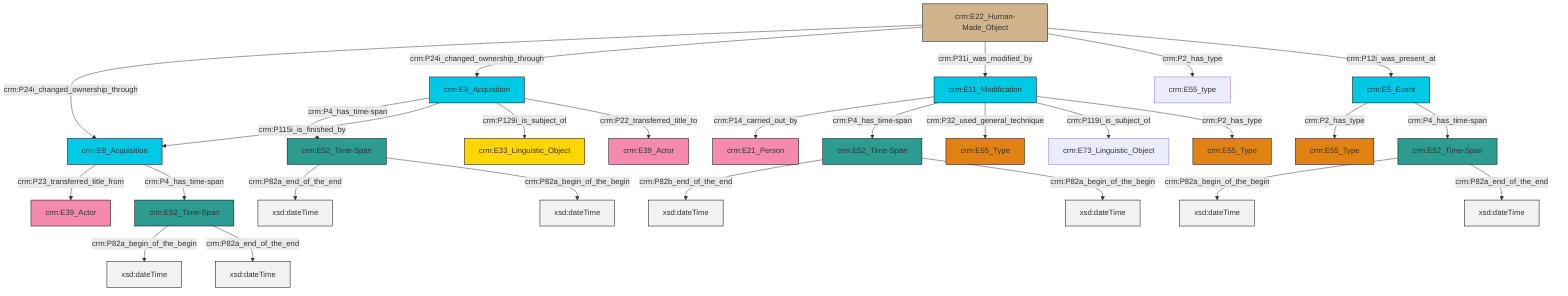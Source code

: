 graph TD
classDef Literal fill:#f2f2f2,stroke:#000000;
classDef CRM_Entity fill:#FFFFFF,stroke:#000000;
classDef Temporal_Entity fill:#00C9E6, stroke:#000000;
classDef Type fill:#E18312, stroke:#000000;
classDef Time-Span fill:#2C9C91, stroke:#000000;
classDef Appellation fill:#FFEB7F, stroke:#000000;
classDef Place fill:#008836, stroke:#000000;
classDef Persistent_Item fill:#B266B2, stroke:#000000;
classDef Conceptual_Object fill:#FFD700, stroke:#000000;
classDef Physical_Thing fill:#D2B48C, stroke:#000000;
classDef Actor fill:#f58aad, stroke:#000000;
classDef PC_Classes fill:#4ce600, stroke:#000000;
classDef Multi fill:#cccccc,stroke:#000000;

6["crm:E52_Time-Span"]:::Time-Span -->|crm:P82a_begin_of_the_begin| 10[xsd:dateTime]:::Literal
8["crm:E11_Modification"]:::Temporal_Entity -->|crm:P14_carried_out_by| 11["crm:E21_Person"]:::Actor
12["crm:E5_Event"]:::Temporal_Entity -->|crm:P2_has_type| 13["crm:E55_Type"]:::Type
8["crm:E11_Modification"]:::Temporal_Entity -->|crm:P4_has_time-span| 0["crm:E52_Time-Span"]:::Time-Span
0["crm:E52_Time-Span"]:::Time-Span -->|crm:P82b_end_of_the_end| 16[xsd:dateTime]:::Literal
17["crm:E8_Acquisition"]:::Temporal_Entity -->|crm:P23_transferred_title_from| 18["crm:E39_Actor"]:::Actor
14["crm:E22_Human-Made_Object"]:::Physical_Thing -->|crm:P24i_changed_ownership_through| 17["crm:E8_Acquisition"]:::Temporal_Entity
19["crm:E8_Acquisition"]:::Temporal_Entity -->|crm:P4_has_time-span| 20["crm:E52_Time-Span"]:::Time-Span
6["crm:E52_Time-Span"]:::Time-Span -->|crm:P82a_end_of_the_end| 23[xsd:dateTime]:::Literal
20["crm:E52_Time-Span"]:::Time-Span -->|crm:P82a_end_of_the_end| 26[xsd:dateTime]:::Literal
20["crm:E52_Time-Span"]:::Time-Span -->|crm:P82a_begin_of_the_begin| 27[xsd:dateTime]:::Literal
8["crm:E11_Modification"]:::Temporal_Entity -->|crm:P32_used_general_technique| 28["crm:E55_Type"]:::Type
8["crm:E11_Modification"]:::Temporal_Entity -->|crm:P119i_is_subject_of| 29["crm:E73_Linguistic_Object"]:::Default
14["crm:E22_Human-Made_Object"]:::Physical_Thing -->|crm:P24i_changed_ownership_through| 19["crm:E8_Acquisition"]:::Temporal_Entity
19["crm:E8_Acquisition"]:::Temporal_Entity -->|crm:P115i_is_finished_by| 17["crm:E8_Acquisition"]:::Temporal_Entity
14["crm:E22_Human-Made_Object"]:::Physical_Thing -->|crm:P31i_was_modified_by| 8["crm:E11_Modification"]:::Temporal_Entity
14["crm:E22_Human-Made_Object"]:::Physical_Thing -->|crm:P2_has_type| 4["crm:E55_type"]:::Default
14["crm:E22_Human-Made_Object"]:::Physical_Thing -->|crm:P12i_was_present_at| 12["crm:E5_Event"]:::Temporal_Entity
12["crm:E5_Event"]:::Temporal_Entity -->|crm:P4_has_time-span| 6["crm:E52_Time-Span"]:::Time-Span
35["crm:E52_Time-Span"]:::Time-Span -->|crm:P82a_begin_of_the_begin| 36[xsd:dateTime]:::Literal
19["crm:E8_Acquisition"]:::Temporal_Entity -->|crm:P129i_is_subject_of| 30["crm:E33_Linguistic_Object"]:::Conceptual_Object
8["crm:E11_Modification"]:::Temporal_Entity -->|crm:P2_has_type| 2["crm:E55_Type"]:::Type
35["crm:E52_Time-Span"]:::Time-Span -->|crm:P82a_end_of_the_end| 38[xsd:dateTime]:::Literal
17["crm:E8_Acquisition"]:::Temporal_Entity -->|crm:P4_has_time-span| 35["crm:E52_Time-Span"]:::Time-Span
0["crm:E52_Time-Span"]:::Time-Span -->|crm:P82a_begin_of_the_begin| 42[xsd:dateTime]:::Literal
19["crm:E8_Acquisition"]:::Temporal_Entity -->|crm:P22_transferred_title_to| 24["crm:E39_Actor"]:::Actor